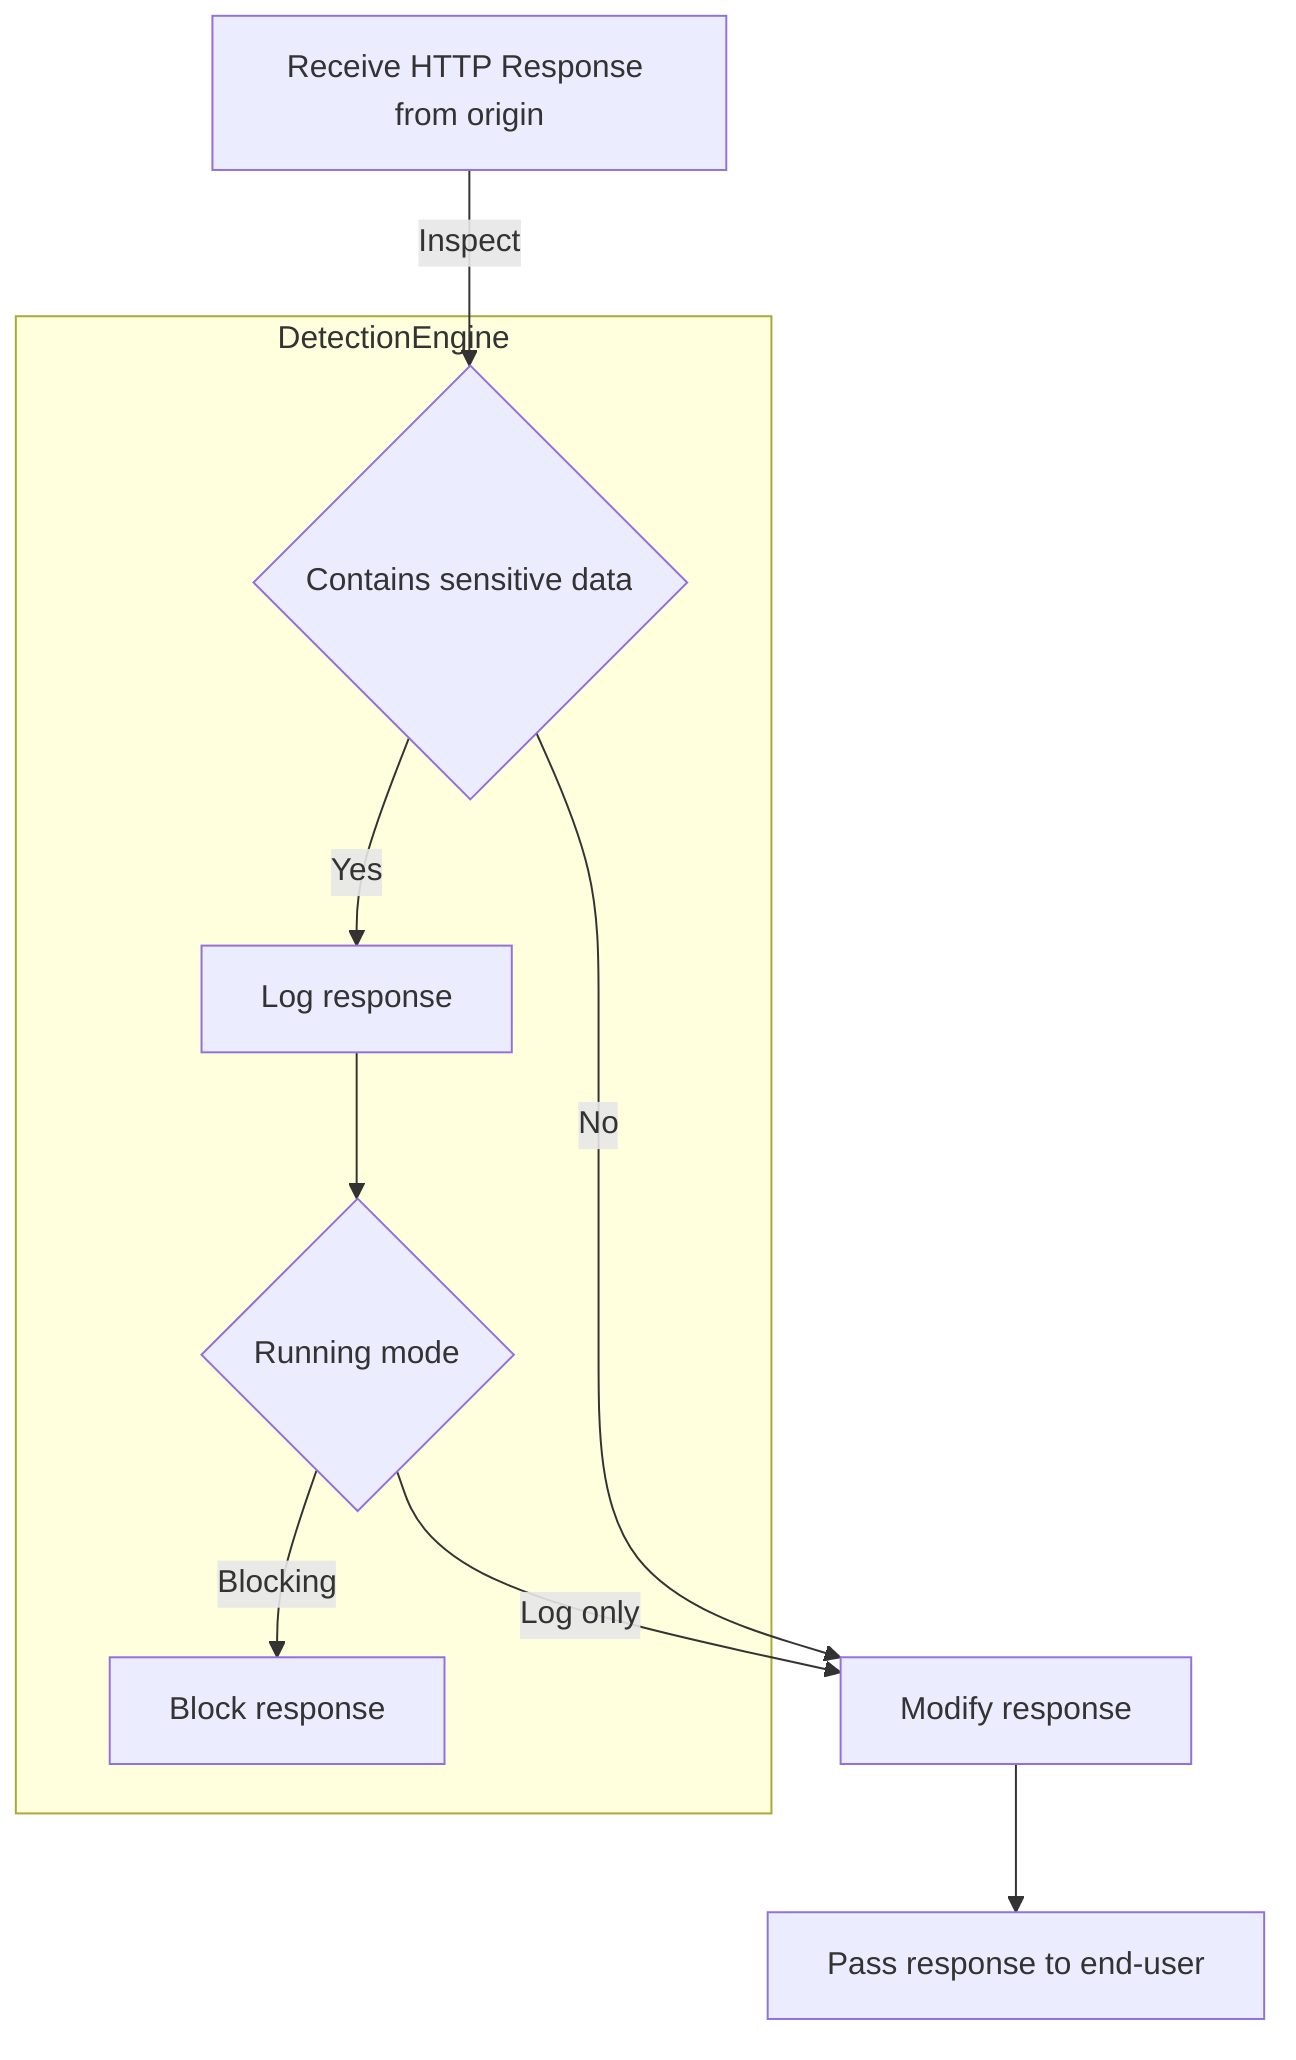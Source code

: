 graph TD
    A[Receive HTTP Response from origin] --> |Inspect| B{Contains sensitive data}

    subgraph DetectionEngine
    B --> |Yes|C[Log response]
    C --> F{Running mode}
    F --> |Blocking| G[Block response]
    end DetectionEngine

    B --> |No|D[No]
    F --> |Log only| D[Modify response]
    D --> I[Pass response to end-user]